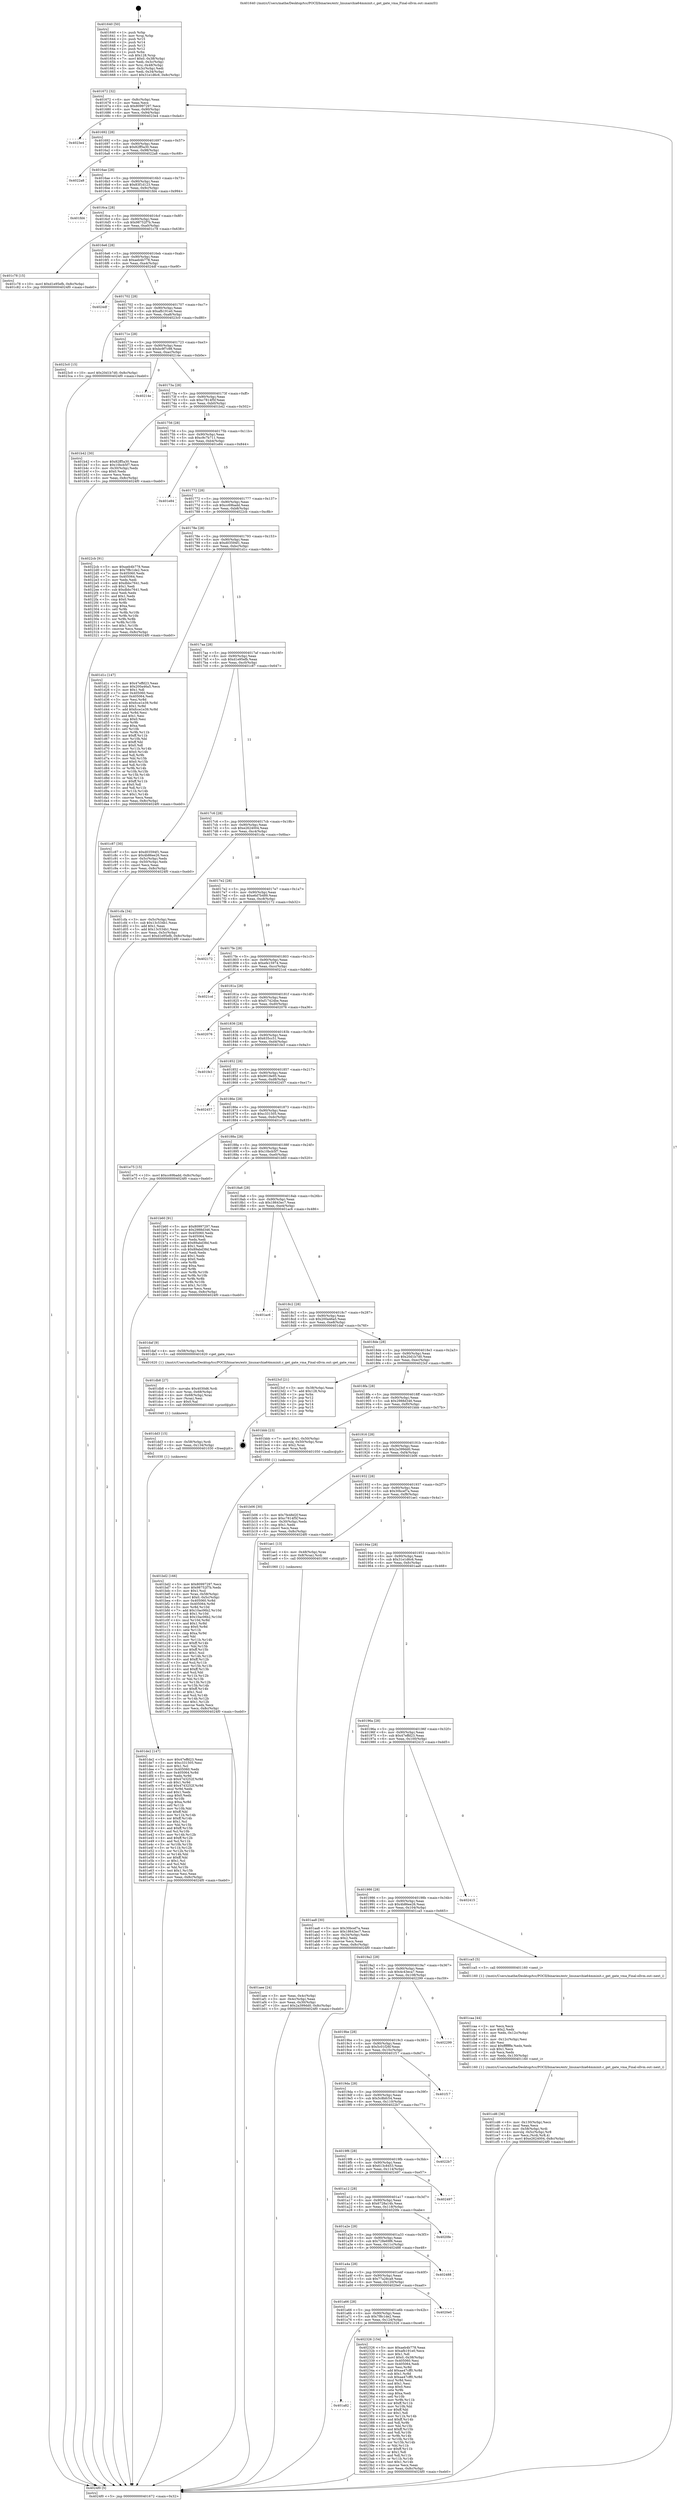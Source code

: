 digraph "0x401640" {
  label = "0x401640 (/mnt/c/Users/mathe/Desktop/tcc/POCII/binaries/extr_linuxarchia64mminit.c_get_gate_vma_Final-ollvm.out::main(0))"
  labelloc = "t"
  node[shape=record]

  Entry [label="",width=0.3,height=0.3,shape=circle,fillcolor=black,style=filled]
  "0x401672" [label="{
     0x401672 [32]\l
     | [instrs]\l
     &nbsp;&nbsp;0x401672 \<+6\>: mov -0x8c(%rbp),%eax\l
     &nbsp;&nbsp;0x401678 \<+2\>: mov %eax,%ecx\l
     &nbsp;&nbsp;0x40167a \<+6\>: sub $0x80997297,%ecx\l
     &nbsp;&nbsp;0x401680 \<+6\>: mov %eax,-0x90(%rbp)\l
     &nbsp;&nbsp;0x401686 \<+6\>: mov %ecx,-0x94(%rbp)\l
     &nbsp;&nbsp;0x40168c \<+6\>: je 00000000004023e4 \<main+0xda4\>\l
  }"]
  "0x4023e4" [label="{
     0x4023e4\l
  }", style=dashed]
  "0x401692" [label="{
     0x401692 [28]\l
     | [instrs]\l
     &nbsp;&nbsp;0x401692 \<+5\>: jmp 0000000000401697 \<main+0x57\>\l
     &nbsp;&nbsp;0x401697 \<+6\>: mov -0x90(%rbp),%eax\l
     &nbsp;&nbsp;0x40169d \<+5\>: sub $0x82ff5a30,%eax\l
     &nbsp;&nbsp;0x4016a2 \<+6\>: mov %eax,-0x98(%rbp)\l
     &nbsp;&nbsp;0x4016a8 \<+6\>: je 00000000004022a8 \<main+0xc68\>\l
  }"]
  Exit [label="",width=0.3,height=0.3,shape=circle,fillcolor=black,style=filled,peripheries=2]
  "0x4022a8" [label="{
     0x4022a8\l
  }", style=dashed]
  "0x4016ae" [label="{
     0x4016ae [28]\l
     | [instrs]\l
     &nbsp;&nbsp;0x4016ae \<+5\>: jmp 00000000004016b3 \<main+0x73\>\l
     &nbsp;&nbsp;0x4016b3 \<+6\>: mov -0x90(%rbp),%eax\l
     &nbsp;&nbsp;0x4016b9 \<+5\>: sub $0x83f1d123,%eax\l
     &nbsp;&nbsp;0x4016be \<+6\>: mov %eax,-0x9c(%rbp)\l
     &nbsp;&nbsp;0x4016c4 \<+6\>: je 0000000000401fd4 \<main+0x994\>\l
  }"]
  "0x401a82" [label="{
     0x401a82\l
  }", style=dashed]
  "0x401fd4" [label="{
     0x401fd4\l
  }", style=dashed]
  "0x4016ca" [label="{
     0x4016ca [28]\l
     | [instrs]\l
     &nbsp;&nbsp;0x4016ca \<+5\>: jmp 00000000004016cf \<main+0x8f\>\l
     &nbsp;&nbsp;0x4016cf \<+6\>: mov -0x90(%rbp),%eax\l
     &nbsp;&nbsp;0x4016d5 \<+5\>: sub $0x98752f7b,%eax\l
     &nbsp;&nbsp;0x4016da \<+6\>: mov %eax,-0xa0(%rbp)\l
     &nbsp;&nbsp;0x4016e0 \<+6\>: je 0000000000401c78 \<main+0x638\>\l
  }"]
  "0x402326" [label="{
     0x402326 [154]\l
     | [instrs]\l
     &nbsp;&nbsp;0x402326 \<+5\>: mov $0xaeb4b778,%eax\l
     &nbsp;&nbsp;0x40232b \<+5\>: mov $0xafb191e0,%ecx\l
     &nbsp;&nbsp;0x402330 \<+2\>: mov $0x1,%dl\l
     &nbsp;&nbsp;0x402332 \<+7\>: movl $0x0,-0x38(%rbp)\l
     &nbsp;&nbsp;0x402339 \<+7\>: mov 0x405060,%esi\l
     &nbsp;&nbsp;0x402340 \<+7\>: mov 0x405064,%edi\l
     &nbsp;&nbsp;0x402347 \<+3\>: mov %esi,%r8d\l
     &nbsp;&nbsp;0x40234a \<+7\>: add $0xaa47cff0,%r8d\l
     &nbsp;&nbsp;0x402351 \<+4\>: sub $0x1,%r8d\l
     &nbsp;&nbsp;0x402355 \<+7\>: sub $0xaa47cff0,%r8d\l
     &nbsp;&nbsp;0x40235c \<+4\>: imul %r8d,%esi\l
     &nbsp;&nbsp;0x402360 \<+3\>: and $0x1,%esi\l
     &nbsp;&nbsp;0x402363 \<+3\>: cmp $0x0,%esi\l
     &nbsp;&nbsp;0x402366 \<+4\>: sete %r9b\l
     &nbsp;&nbsp;0x40236a \<+3\>: cmp $0xa,%edi\l
     &nbsp;&nbsp;0x40236d \<+4\>: setl %r10b\l
     &nbsp;&nbsp;0x402371 \<+3\>: mov %r9b,%r11b\l
     &nbsp;&nbsp;0x402374 \<+4\>: xor $0xff,%r11b\l
     &nbsp;&nbsp;0x402378 \<+3\>: mov %r10b,%bl\l
     &nbsp;&nbsp;0x40237b \<+3\>: xor $0xff,%bl\l
     &nbsp;&nbsp;0x40237e \<+3\>: xor $0x1,%dl\l
     &nbsp;&nbsp;0x402381 \<+3\>: mov %r11b,%r14b\l
     &nbsp;&nbsp;0x402384 \<+4\>: and $0xff,%r14b\l
     &nbsp;&nbsp;0x402388 \<+3\>: and %dl,%r9b\l
     &nbsp;&nbsp;0x40238b \<+3\>: mov %bl,%r15b\l
     &nbsp;&nbsp;0x40238e \<+4\>: and $0xff,%r15b\l
     &nbsp;&nbsp;0x402392 \<+3\>: and %dl,%r10b\l
     &nbsp;&nbsp;0x402395 \<+3\>: or %r9b,%r14b\l
     &nbsp;&nbsp;0x402398 \<+3\>: or %r10b,%r15b\l
     &nbsp;&nbsp;0x40239b \<+3\>: xor %r15b,%r14b\l
     &nbsp;&nbsp;0x40239e \<+3\>: or %bl,%r11b\l
     &nbsp;&nbsp;0x4023a1 \<+4\>: xor $0xff,%r11b\l
     &nbsp;&nbsp;0x4023a5 \<+3\>: or $0x1,%dl\l
     &nbsp;&nbsp;0x4023a8 \<+3\>: and %dl,%r11b\l
     &nbsp;&nbsp;0x4023ab \<+3\>: or %r11b,%r14b\l
     &nbsp;&nbsp;0x4023ae \<+4\>: test $0x1,%r14b\l
     &nbsp;&nbsp;0x4023b2 \<+3\>: cmovne %ecx,%eax\l
     &nbsp;&nbsp;0x4023b5 \<+6\>: mov %eax,-0x8c(%rbp)\l
     &nbsp;&nbsp;0x4023bb \<+5\>: jmp 00000000004024f0 \<main+0xeb0\>\l
  }"]
  "0x401c78" [label="{
     0x401c78 [15]\l
     | [instrs]\l
     &nbsp;&nbsp;0x401c78 \<+10\>: movl $0xd1e95efb,-0x8c(%rbp)\l
     &nbsp;&nbsp;0x401c82 \<+5\>: jmp 00000000004024f0 \<main+0xeb0\>\l
  }"]
  "0x4016e6" [label="{
     0x4016e6 [28]\l
     | [instrs]\l
     &nbsp;&nbsp;0x4016e6 \<+5\>: jmp 00000000004016eb \<main+0xab\>\l
     &nbsp;&nbsp;0x4016eb \<+6\>: mov -0x90(%rbp),%eax\l
     &nbsp;&nbsp;0x4016f1 \<+5\>: sub $0xaeb4b778,%eax\l
     &nbsp;&nbsp;0x4016f6 \<+6\>: mov %eax,-0xa4(%rbp)\l
     &nbsp;&nbsp;0x4016fc \<+6\>: je 00000000004024df \<main+0xe9f\>\l
  }"]
  "0x401a66" [label="{
     0x401a66 [28]\l
     | [instrs]\l
     &nbsp;&nbsp;0x401a66 \<+5\>: jmp 0000000000401a6b \<main+0x42b\>\l
     &nbsp;&nbsp;0x401a6b \<+6\>: mov -0x90(%rbp),%eax\l
     &nbsp;&nbsp;0x401a71 \<+5\>: sub $0x7f8c1de2,%eax\l
     &nbsp;&nbsp;0x401a76 \<+6\>: mov %eax,-0x124(%rbp)\l
     &nbsp;&nbsp;0x401a7c \<+6\>: je 0000000000402326 \<main+0xce6\>\l
  }"]
  "0x4024df" [label="{
     0x4024df\l
  }", style=dashed]
  "0x401702" [label="{
     0x401702 [28]\l
     | [instrs]\l
     &nbsp;&nbsp;0x401702 \<+5\>: jmp 0000000000401707 \<main+0xc7\>\l
     &nbsp;&nbsp;0x401707 \<+6\>: mov -0x90(%rbp),%eax\l
     &nbsp;&nbsp;0x40170d \<+5\>: sub $0xafb191e0,%eax\l
     &nbsp;&nbsp;0x401712 \<+6\>: mov %eax,-0xa8(%rbp)\l
     &nbsp;&nbsp;0x401718 \<+6\>: je 00000000004023c0 \<main+0xd80\>\l
  }"]
  "0x4020e0" [label="{
     0x4020e0\l
  }", style=dashed]
  "0x4023c0" [label="{
     0x4023c0 [15]\l
     | [instrs]\l
     &nbsp;&nbsp;0x4023c0 \<+10\>: movl $0x20d1b7d0,-0x8c(%rbp)\l
     &nbsp;&nbsp;0x4023ca \<+5\>: jmp 00000000004024f0 \<main+0xeb0\>\l
  }"]
  "0x40171e" [label="{
     0x40171e [28]\l
     | [instrs]\l
     &nbsp;&nbsp;0x40171e \<+5\>: jmp 0000000000401723 \<main+0xe3\>\l
     &nbsp;&nbsp;0x401723 \<+6\>: mov -0x90(%rbp),%eax\l
     &nbsp;&nbsp;0x401729 \<+5\>: sub $0xbc9f7c98,%eax\l
     &nbsp;&nbsp;0x40172e \<+6\>: mov %eax,-0xac(%rbp)\l
     &nbsp;&nbsp;0x401734 \<+6\>: je 000000000040214e \<main+0xb0e\>\l
  }"]
  "0x401a4a" [label="{
     0x401a4a [28]\l
     | [instrs]\l
     &nbsp;&nbsp;0x401a4a \<+5\>: jmp 0000000000401a4f \<main+0x40f\>\l
     &nbsp;&nbsp;0x401a4f \<+6\>: mov -0x90(%rbp),%eax\l
     &nbsp;&nbsp;0x401a55 \<+5\>: sub $0x77a28ca9,%eax\l
     &nbsp;&nbsp;0x401a5a \<+6\>: mov %eax,-0x120(%rbp)\l
     &nbsp;&nbsp;0x401a60 \<+6\>: je 00000000004020e0 \<main+0xaa0\>\l
  }"]
  "0x40214e" [label="{
     0x40214e\l
  }", style=dashed]
  "0x40173a" [label="{
     0x40173a [28]\l
     | [instrs]\l
     &nbsp;&nbsp;0x40173a \<+5\>: jmp 000000000040173f \<main+0xff\>\l
     &nbsp;&nbsp;0x40173f \<+6\>: mov -0x90(%rbp),%eax\l
     &nbsp;&nbsp;0x401745 \<+5\>: sub $0xc7814f5f,%eax\l
     &nbsp;&nbsp;0x40174a \<+6\>: mov %eax,-0xb0(%rbp)\l
     &nbsp;&nbsp;0x401750 \<+6\>: je 0000000000401b42 \<main+0x502\>\l
  }"]
  "0x402488" [label="{
     0x402488\l
  }", style=dashed]
  "0x401b42" [label="{
     0x401b42 [30]\l
     | [instrs]\l
     &nbsp;&nbsp;0x401b42 \<+5\>: mov $0x82ff5a30,%eax\l
     &nbsp;&nbsp;0x401b47 \<+5\>: mov $0x10bcb5f7,%ecx\l
     &nbsp;&nbsp;0x401b4c \<+3\>: mov -0x30(%rbp),%edx\l
     &nbsp;&nbsp;0x401b4f \<+3\>: cmp $0x0,%edx\l
     &nbsp;&nbsp;0x401b52 \<+3\>: cmove %ecx,%eax\l
     &nbsp;&nbsp;0x401b55 \<+6\>: mov %eax,-0x8c(%rbp)\l
     &nbsp;&nbsp;0x401b5b \<+5\>: jmp 00000000004024f0 \<main+0xeb0\>\l
  }"]
  "0x401756" [label="{
     0x401756 [28]\l
     | [instrs]\l
     &nbsp;&nbsp;0x401756 \<+5\>: jmp 000000000040175b \<main+0x11b\>\l
     &nbsp;&nbsp;0x40175b \<+6\>: mov -0x90(%rbp),%eax\l
     &nbsp;&nbsp;0x401761 \<+5\>: sub $0xc9c7b711,%eax\l
     &nbsp;&nbsp;0x401766 \<+6\>: mov %eax,-0xb4(%rbp)\l
     &nbsp;&nbsp;0x40176c \<+6\>: je 0000000000401e84 \<main+0x844\>\l
  }"]
  "0x401a2e" [label="{
     0x401a2e [28]\l
     | [instrs]\l
     &nbsp;&nbsp;0x401a2e \<+5\>: jmp 0000000000401a33 \<main+0x3f3\>\l
     &nbsp;&nbsp;0x401a33 \<+6\>: mov -0x90(%rbp),%eax\l
     &nbsp;&nbsp;0x401a39 \<+5\>: sub $0x728e69f6,%eax\l
     &nbsp;&nbsp;0x401a3e \<+6\>: mov %eax,-0x11c(%rbp)\l
     &nbsp;&nbsp;0x401a44 \<+6\>: je 0000000000402488 \<main+0xe48\>\l
  }"]
  "0x401e84" [label="{
     0x401e84\l
  }", style=dashed]
  "0x401772" [label="{
     0x401772 [28]\l
     | [instrs]\l
     &nbsp;&nbsp;0x401772 \<+5\>: jmp 0000000000401777 \<main+0x137\>\l
     &nbsp;&nbsp;0x401777 \<+6\>: mov -0x90(%rbp),%eax\l
     &nbsp;&nbsp;0x40177d \<+5\>: sub $0xcc69badd,%eax\l
     &nbsp;&nbsp;0x401782 \<+6\>: mov %eax,-0xb8(%rbp)\l
     &nbsp;&nbsp;0x401788 \<+6\>: je 00000000004022cb \<main+0xc8b\>\l
  }"]
  "0x4020fe" [label="{
     0x4020fe\l
  }", style=dashed]
  "0x4022cb" [label="{
     0x4022cb [91]\l
     | [instrs]\l
     &nbsp;&nbsp;0x4022cb \<+5\>: mov $0xaeb4b778,%eax\l
     &nbsp;&nbsp;0x4022d0 \<+5\>: mov $0x7f8c1de2,%ecx\l
     &nbsp;&nbsp;0x4022d5 \<+7\>: mov 0x405060,%edx\l
     &nbsp;&nbsp;0x4022dc \<+7\>: mov 0x405064,%esi\l
     &nbsp;&nbsp;0x4022e3 \<+2\>: mov %edx,%edi\l
     &nbsp;&nbsp;0x4022e5 \<+6\>: add $0xdbbc7641,%edi\l
     &nbsp;&nbsp;0x4022eb \<+3\>: sub $0x1,%edi\l
     &nbsp;&nbsp;0x4022ee \<+6\>: sub $0xdbbc7641,%edi\l
     &nbsp;&nbsp;0x4022f4 \<+3\>: imul %edi,%edx\l
     &nbsp;&nbsp;0x4022f7 \<+3\>: and $0x1,%edx\l
     &nbsp;&nbsp;0x4022fa \<+3\>: cmp $0x0,%edx\l
     &nbsp;&nbsp;0x4022fd \<+4\>: sete %r8b\l
     &nbsp;&nbsp;0x402301 \<+3\>: cmp $0xa,%esi\l
     &nbsp;&nbsp;0x402304 \<+4\>: setl %r9b\l
     &nbsp;&nbsp;0x402308 \<+3\>: mov %r8b,%r10b\l
     &nbsp;&nbsp;0x40230b \<+3\>: and %r9b,%r10b\l
     &nbsp;&nbsp;0x40230e \<+3\>: xor %r9b,%r8b\l
     &nbsp;&nbsp;0x402311 \<+3\>: or %r8b,%r10b\l
     &nbsp;&nbsp;0x402314 \<+4\>: test $0x1,%r10b\l
     &nbsp;&nbsp;0x402318 \<+3\>: cmovne %ecx,%eax\l
     &nbsp;&nbsp;0x40231b \<+6\>: mov %eax,-0x8c(%rbp)\l
     &nbsp;&nbsp;0x402321 \<+5\>: jmp 00000000004024f0 \<main+0xeb0\>\l
  }"]
  "0x40178e" [label="{
     0x40178e [28]\l
     | [instrs]\l
     &nbsp;&nbsp;0x40178e \<+5\>: jmp 0000000000401793 \<main+0x153\>\l
     &nbsp;&nbsp;0x401793 \<+6\>: mov -0x90(%rbp),%eax\l
     &nbsp;&nbsp;0x401799 \<+5\>: sub $0xd03594f1,%eax\l
     &nbsp;&nbsp;0x40179e \<+6\>: mov %eax,-0xbc(%rbp)\l
     &nbsp;&nbsp;0x4017a4 \<+6\>: je 0000000000401d1c \<main+0x6dc\>\l
  }"]
  "0x401a12" [label="{
     0x401a12 [28]\l
     | [instrs]\l
     &nbsp;&nbsp;0x401a12 \<+5\>: jmp 0000000000401a17 \<main+0x3d7\>\l
     &nbsp;&nbsp;0x401a17 \<+6\>: mov -0x90(%rbp),%eax\l
     &nbsp;&nbsp;0x401a1d \<+5\>: sub $0x6728a14b,%eax\l
     &nbsp;&nbsp;0x401a22 \<+6\>: mov %eax,-0x118(%rbp)\l
     &nbsp;&nbsp;0x401a28 \<+6\>: je 00000000004020fe \<main+0xabe\>\l
  }"]
  "0x401d1c" [label="{
     0x401d1c [147]\l
     | [instrs]\l
     &nbsp;&nbsp;0x401d1c \<+5\>: mov $0x47effd23,%eax\l
     &nbsp;&nbsp;0x401d21 \<+5\>: mov $0x200a46a5,%ecx\l
     &nbsp;&nbsp;0x401d26 \<+2\>: mov $0x1,%dl\l
     &nbsp;&nbsp;0x401d28 \<+7\>: mov 0x405060,%esi\l
     &nbsp;&nbsp;0x401d2f \<+7\>: mov 0x405064,%edi\l
     &nbsp;&nbsp;0x401d36 \<+3\>: mov %esi,%r8d\l
     &nbsp;&nbsp;0x401d39 \<+7\>: sub $0xfcce1e39,%r8d\l
     &nbsp;&nbsp;0x401d40 \<+4\>: sub $0x1,%r8d\l
     &nbsp;&nbsp;0x401d44 \<+7\>: add $0xfcce1e39,%r8d\l
     &nbsp;&nbsp;0x401d4b \<+4\>: imul %r8d,%esi\l
     &nbsp;&nbsp;0x401d4f \<+3\>: and $0x1,%esi\l
     &nbsp;&nbsp;0x401d52 \<+3\>: cmp $0x0,%esi\l
     &nbsp;&nbsp;0x401d55 \<+4\>: sete %r9b\l
     &nbsp;&nbsp;0x401d59 \<+3\>: cmp $0xa,%edi\l
     &nbsp;&nbsp;0x401d5c \<+4\>: setl %r10b\l
     &nbsp;&nbsp;0x401d60 \<+3\>: mov %r9b,%r11b\l
     &nbsp;&nbsp;0x401d63 \<+4\>: xor $0xff,%r11b\l
     &nbsp;&nbsp;0x401d67 \<+3\>: mov %r10b,%bl\l
     &nbsp;&nbsp;0x401d6a \<+3\>: xor $0xff,%bl\l
     &nbsp;&nbsp;0x401d6d \<+3\>: xor $0x0,%dl\l
     &nbsp;&nbsp;0x401d70 \<+3\>: mov %r11b,%r14b\l
     &nbsp;&nbsp;0x401d73 \<+4\>: and $0x0,%r14b\l
     &nbsp;&nbsp;0x401d77 \<+3\>: and %dl,%r9b\l
     &nbsp;&nbsp;0x401d7a \<+3\>: mov %bl,%r15b\l
     &nbsp;&nbsp;0x401d7d \<+4\>: and $0x0,%r15b\l
     &nbsp;&nbsp;0x401d81 \<+3\>: and %dl,%r10b\l
     &nbsp;&nbsp;0x401d84 \<+3\>: or %r9b,%r14b\l
     &nbsp;&nbsp;0x401d87 \<+3\>: or %r10b,%r15b\l
     &nbsp;&nbsp;0x401d8a \<+3\>: xor %r15b,%r14b\l
     &nbsp;&nbsp;0x401d8d \<+3\>: or %bl,%r11b\l
     &nbsp;&nbsp;0x401d90 \<+4\>: xor $0xff,%r11b\l
     &nbsp;&nbsp;0x401d94 \<+3\>: or $0x0,%dl\l
     &nbsp;&nbsp;0x401d97 \<+3\>: and %dl,%r11b\l
     &nbsp;&nbsp;0x401d9a \<+3\>: or %r11b,%r14b\l
     &nbsp;&nbsp;0x401d9d \<+4\>: test $0x1,%r14b\l
     &nbsp;&nbsp;0x401da1 \<+3\>: cmovne %ecx,%eax\l
     &nbsp;&nbsp;0x401da4 \<+6\>: mov %eax,-0x8c(%rbp)\l
     &nbsp;&nbsp;0x401daa \<+5\>: jmp 00000000004024f0 \<main+0xeb0\>\l
  }"]
  "0x4017aa" [label="{
     0x4017aa [28]\l
     | [instrs]\l
     &nbsp;&nbsp;0x4017aa \<+5\>: jmp 00000000004017af \<main+0x16f\>\l
     &nbsp;&nbsp;0x4017af \<+6\>: mov -0x90(%rbp),%eax\l
     &nbsp;&nbsp;0x4017b5 \<+5\>: sub $0xd1e95efb,%eax\l
     &nbsp;&nbsp;0x4017ba \<+6\>: mov %eax,-0xc0(%rbp)\l
     &nbsp;&nbsp;0x4017c0 \<+6\>: je 0000000000401c87 \<main+0x647\>\l
  }"]
  "0x402497" [label="{
     0x402497\l
  }", style=dashed]
  "0x401c87" [label="{
     0x401c87 [30]\l
     | [instrs]\l
     &nbsp;&nbsp;0x401c87 \<+5\>: mov $0xd03594f1,%eax\l
     &nbsp;&nbsp;0x401c8c \<+5\>: mov $0x4b86ee26,%ecx\l
     &nbsp;&nbsp;0x401c91 \<+3\>: mov -0x5c(%rbp),%edx\l
     &nbsp;&nbsp;0x401c94 \<+3\>: cmp -0x50(%rbp),%edx\l
     &nbsp;&nbsp;0x401c97 \<+3\>: cmovl %ecx,%eax\l
     &nbsp;&nbsp;0x401c9a \<+6\>: mov %eax,-0x8c(%rbp)\l
     &nbsp;&nbsp;0x401ca0 \<+5\>: jmp 00000000004024f0 \<main+0xeb0\>\l
  }"]
  "0x4017c6" [label="{
     0x4017c6 [28]\l
     | [instrs]\l
     &nbsp;&nbsp;0x4017c6 \<+5\>: jmp 00000000004017cb \<main+0x18b\>\l
     &nbsp;&nbsp;0x4017cb \<+6\>: mov -0x90(%rbp),%eax\l
     &nbsp;&nbsp;0x4017d1 \<+5\>: sub $0xe2624004,%eax\l
     &nbsp;&nbsp;0x4017d6 \<+6\>: mov %eax,-0xc4(%rbp)\l
     &nbsp;&nbsp;0x4017dc \<+6\>: je 0000000000401cfa \<main+0x6ba\>\l
  }"]
  "0x4019f6" [label="{
     0x4019f6 [28]\l
     | [instrs]\l
     &nbsp;&nbsp;0x4019f6 \<+5\>: jmp 00000000004019fb \<main+0x3bb\>\l
     &nbsp;&nbsp;0x4019fb \<+6\>: mov -0x90(%rbp),%eax\l
     &nbsp;&nbsp;0x401a01 \<+5\>: sub $0x613c8453,%eax\l
     &nbsp;&nbsp;0x401a06 \<+6\>: mov %eax,-0x114(%rbp)\l
     &nbsp;&nbsp;0x401a0c \<+6\>: je 0000000000402497 \<main+0xe57\>\l
  }"]
  "0x401cfa" [label="{
     0x401cfa [34]\l
     | [instrs]\l
     &nbsp;&nbsp;0x401cfa \<+3\>: mov -0x5c(%rbp),%eax\l
     &nbsp;&nbsp;0x401cfd \<+5\>: sub $0x13c534b1,%eax\l
     &nbsp;&nbsp;0x401d02 \<+3\>: add $0x1,%eax\l
     &nbsp;&nbsp;0x401d05 \<+5\>: add $0x13c534b1,%eax\l
     &nbsp;&nbsp;0x401d0a \<+3\>: mov %eax,-0x5c(%rbp)\l
     &nbsp;&nbsp;0x401d0d \<+10\>: movl $0xd1e95efb,-0x8c(%rbp)\l
     &nbsp;&nbsp;0x401d17 \<+5\>: jmp 00000000004024f0 \<main+0xeb0\>\l
  }"]
  "0x4017e2" [label="{
     0x4017e2 [28]\l
     | [instrs]\l
     &nbsp;&nbsp;0x4017e2 \<+5\>: jmp 00000000004017e7 \<main+0x1a7\>\l
     &nbsp;&nbsp;0x4017e7 \<+6\>: mov -0x90(%rbp),%eax\l
     &nbsp;&nbsp;0x4017ed \<+5\>: sub $0xe6d7b489,%eax\l
     &nbsp;&nbsp;0x4017f2 \<+6\>: mov %eax,-0xc8(%rbp)\l
     &nbsp;&nbsp;0x4017f8 \<+6\>: je 0000000000402172 \<main+0xb32\>\l
  }"]
  "0x4022b7" [label="{
     0x4022b7\l
  }", style=dashed]
  "0x402172" [label="{
     0x402172\l
  }", style=dashed]
  "0x4017fe" [label="{
     0x4017fe [28]\l
     | [instrs]\l
     &nbsp;&nbsp;0x4017fe \<+5\>: jmp 0000000000401803 \<main+0x1c3\>\l
     &nbsp;&nbsp;0x401803 \<+6\>: mov -0x90(%rbp),%eax\l
     &nbsp;&nbsp;0x401809 \<+5\>: sub $0xefe15974,%eax\l
     &nbsp;&nbsp;0x40180e \<+6\>: mov %eax,-0xcc(%rbp)\l
     &nbsp;&nbsp;0x401814 \<+6\>: je 00000000004021cd \<main+0xb8d\>\l
  }"]
  "0x4019da" [label="{
     0x4019da [28]\l
     | [instrs]\l
     &nbsp;&nbsp;0x4019da \<+5\>: jmp 00000000004019df \<main+0x39f\>\l
     &nbsp;&nbsp;0x4019df \<+6\>: mov -0x90(%rbp),%eax\l
     &nbsp;&nbsp;0x4019e5 \<+5\>: sub $0x5c8bfc54,%eax\l
     &nbsp;&nbsp;0x4019ea \<+6\>: mov %eax,-0x110(%rbp)\l
     &nbsp;&nbsp;0x4019f0 \<+6\>: je 00000000004022b7 \<main+0xc77\>\l
  }"]
  "0x4021cd" [label="{
     0x4021cd\l
  }", style=dashed]
  "0x40181a" [label="{
     0x40181a [28]\l
     | [instrs]\l
     &nbsp;&nbsp;0x40181a \<+5\>: jmp 000000000040181f \<main+0x1df\>\l
     &nbsp;&nbsp;0x40181f \<+6\>: mov -0x90(%rbp),%eax\l
     &nbsp;&nbsp;0x401825 \<+5\>: sub $0xf17424be,%eax\l
     &nbsp;&nbsp;0x40182a \<+6\>: mov %eax,-0xd0(%rbp)\l
     &nbsp;&nbsp;0x401830 \<+6\>: je 0000000000402076 \<main+0xa36\>\l
  }"]
  "0x401f17" [label="{
     0x401f17\l
  }", style=dashed]
  "0x402076" [label="{
     0x402076\l
  }", style=dashed]
  "0x401836" [label="{
     0x401836 [28]\l
     | [instrs]\l
     &nbsp;&nbsp;0x401836 \<+5\>: jmp 000000000040183b \<main+0x1fb\>\l
     &nbsp;&nbsp;0x40183b \<+6\>: mov -0x90(%rbp),%eax\l
     &nbsp;&nbsp;0x401841 \<+5\>: sub $0x635cc51,%eax\l
     &nbsp;&nbsp;0x401846 \<+6\>: mov %eax,-0xd4(%rbp)\l
     &nbsp;&nbsp;0x40184c \<+6\>: je 0000000000401fe3 \<main+0x9a3\>\l
  }"]
  "0x4019be" [label="{
     0x4019be [28]\l
     | [instrs]\l
     &nbsp;&nbsp;0x4019be \<+5\>: jmp 00000000004019c3 \<main+0x383\>\l
     &nbsp;&nbsp;0x4019c3 \<+6\>: mov -0x90(%rbp),%eax\l
     &nbsp;&nbsp;0x4019c9 \<+5\>: sub $0x5c01f26f,%eax\l
     &nbsp;&nbsp;0x4019ce \<+6\>: mov %eax,-0x10c(%rbp)\l
     &nbsp;&nbsp;0x4019d4 \<+6\>: je 0000000000401f17 \<main+0x8d7\>\l
  }"]
  "0x401fe3" [label="{
     0x401fe3\l
  }", style=dashed]
  "0x401852" [label="{
     0x401852 [28]\l
     | [instrs]\l
     &nbsp;&nbsp;0x401852 \<+5\>: jmp 0000000000401857 \<main+0x217\>\l
     &nbsp;&nbsp;0x401857 \<+6\>: mov -0x90(%rbp),%eax\l
     &nbsp;&nbsp;0x40185d \<+5\>: sub $0x9018e95,%eax\l
     &nbsp;&nbsp;0x401862 \<+6\>: mov %eax,-0xd8(%rbp)\l
     &nbsp;&nbsp;0x401868 \<+6\>: je 0000000000402457 \<main+0xe17\>\l
  }"]
  "0x402299" [label="{
     0x402299\l
  }", style=dashed]
  "0x402457" [label="{
     0x402457\l
  }", style=dashed]
  "0x40186e" [label="{
     0x40186e [28]\l
     | [instrs]\l
     &nbsp;&nbsp;0x40186e \<+5\>: jmp 0000000000401873 \<main+0x233\>\l
     &nbsp;&nbsp;0x401873 \<+6\>: mov -0x90(%rbp),%eax\l
     &nbsp;&nbsp;0x401879 \<+5\>: sub $0xc331505,%eax\l
     &nbsp;&nbsp;0x40187e \<+6\>: mov %eax,-0xdc(%rbp)\l
     &nbsp;&nbsp;0x401884 \<+6\>: je 0000000000401e75 \<main+0x835\>\l
  }"]
  "0x401de2" [label="{
     0x401de2 [147]\l
     | [instrs]\l
     &nbsp;&nbsp;0x401de2 \<+5\>: mov $0x47effd23,%eax\l
     &nbsp;&nbsp;0x401de7 \<+5\>: mov $0xc331505,%esi\l
     &nbsp;&nbsp;0x401dec \<+2\>: mov $0x1,%cl\l
     &nbsp;&nbsp;0x401dee \<+7\>: mov 0x405060,%edx\l
     &nbsp;&nbsp;0x401df5 \<+8\>: mov 0x405064,%r8d\l
     &nbsp;&nbsp;0x401dfd \<+3\>: mov %edx,%r9d\l
     &nbsp;&nbsp;0x401e00 \<+7\>: sub $0x4743252f,%r9d\l
     &nbsp;&nbsp;0x401e07 \<+4\>: sub $0x1,%r9d\l
     &nbsp;&nbsp;0x401e0b \<+7\>: add $0x4743252f,%r9d\l
     &nbsp;&nbsp;0x401e12 \<+4\>: imul %r9d,%edx\l
     &nbsp;&nbsp;0x401e16 \<+3\>: and $0x1,%edx\l
     &nbsp;&nbsp;0x401e19 \<+3\>: cmp $0x0,%edx\l
     &nbsp;&nbsp;0x401e1c \<+4\>: sete %r10b\l
     &nbsp;&nbsp;0x401e20 \<+4\>: cmp $0xa,%r8d\l
     &nbsp;&nbsp;0x401e24 \<+4\>: setl %r11b\l
     &nbsp;&nbsp;0x401e28 \<+3\>: mov %r10b,%bl\l
     &nbsp;&nbsp;0x401e2b \<+3\>: xor $0xff,%bl\l
     &nbsp;&nbsp;0x401e2e \<+3\>: mov %r11b,%r14b\l
     &nbsp;&nbsp;0x401e31 \<+4\>: xor $0xff,%r14b\l
     &nbsp;&nbsp;0x401e35 \<+3\>: xor $0x1,%cl\l
     &nbsp;&nbsp;0x401e38 \<+3\>: mov %bl,%r15b\l
     &nbsp;&nbsp;0x401e3b \<+4\>: and $0xff,%r15b\l
     &nbsp;&nbsp;0x401e3f \<+3\>: and %cl,%r10b\l
     &nbsp;&nbsp;0x401e42 \<+3\>: mov %r14b,%r12b\l
     &nbsp;&nbsp;0x401e45 \<+4\>: and $0xff,%r12b\l
     &nbsp;&nbsp;0x401e49 \<+3\>: and %cl,%r11b\l
     &nbsp;&nbsp;0x401e4c \<+3\>: or %r10b,%r15b\l
     &nbsp;&nbsp;0x401e4f \<+3\>: or %r11b,%r12b\l
     &nbsp;&nbsp;0x401e52 \<+3\>: xor %r12b,%r15b\l
     &nbsp;&nbsp;0x401e55 \<+3\>: or %r14b,%bl\l
     &nbsp;&nbsp;0x401e58 \<+3\>: xor $0xff,%bl\l
     &nbsp;&nbsp;0x401e5b \<+3\>: or $0x1,%cl\l
     &nbsp;&nbsp;0x401e5e \<+2\>: and %cl,%bl\l
     &nbsp;&nbsp;0x401e60 \<+3\>: or %bl,%r15b\l
     &nbsp;&nbsp;0x401e63 \<+4\>: test $0x1,%r15b\l
     &nbsp;&nbsp;0x401e67 \<+3\>: cmovne %esi,%eax\l
     &nbsp;&nbsp;0x401e6a \<+6\>: mov %eax,-0x8c(%rbp)\l
     &nbsp;&nbsp;0x401e70 \<+5\>: jmp 00000000004024f0 \<main+0xeb0\>\l
  }"]
  "0x401e75" [label="{
     0x401e75 [15]\l
     | [instrs]\l
     &nbsp;&nbsp;0x401e75 \<+10\>: movl $0xcc69badd,-0x8c(%rbp)\l
     &nbsp;&nbsp;0x401e7f \<+5\>: jmp 00000000004024f0 \<main+0xeb0\>\l
  }"]
  "0x40188a" [label="{
     0x40188a [28]\l
     | [instrs]\l
     &nbsp;&nbsp;0x40188a \<+5\>: jmp 000000000040188f \<main+0x24f\>\l
     &nbsp;&nbsp;0x40188f \<+6\>: mov -0x90(%rbp),%eax\l
     &nbsp;&nbsp;0x401895 \<+5\>: sub $0x10bcb5f7,%eax\l
     &nbsp;&nbsp;0x40189a \<+6\>: mov %eax,-0xe0(%rbp)\l
     &nbsp;&nbsp;0x4018a0 \<+6\>: je 0000000000401b60 \<main+0x520\>\l
  }"]
  "0x401dd3" [label="{
     0x401dd3 [15]\l
     | [instrs]\l
     &nbsp;&nbsp;0x401dd3 \<+4\>: mov -0x58(%rbp),%rdi\l
     &nbsp;&nbsp;0x401dd7 \<+6\>: mov %eax,-0x134(%rbp)\l
     &nbsp;&nbsp;0x401ddd \<+5\>: call 0000000000401030 \<free@plt\>\l
     | [calls]\l
     &nbsp;&nbsp;0x401030 \{1\} (unknown)\l
  }"]
  "0x401b60" [label="{
     0x401b60 [91]\l
     | [instrs]\l
     &nbsp;&nbsp;0x401b60 \<+5\>: mov $0x80997297,%eax\l
     &nbsp;&nbsp;0x401b65 \<+5\>: mov $0x2988d346,%ecx\l
     &nbsp;&nbsp;0x401b6a \<+7\>: mov 0x405060,%edx\l
     &nbsp;&nbsp;0x401b71 \<+7\>: mov 0x405064,%esi\l
     &nbsp;&nbsp;0x401b78 \<+2\>: mov %edx,%edi\l
     &nbsp;&nbsp;0x401b7a \<+6\>: add $0x89abd38d,%edi\l
     &nbsp;&nbsp;0x401b80 \<+3\>: sub $0x1,%edi\l
     &nbsp;&nbsp;0x401b83 \<+6\>: sub $0x89abd38d,%edi\l
     &nbsp;&nbsp;0x401b89 \<+3\>: imul %edi,%edx\l
     &nbsp;&nbsp;0x401b8c \<+3\>: and $0x1,%edx\l
     &nbsp;&nbsp;0x401b8f \<+3\>: cmp $0x0,%edx\l
     &nbsp;&nbsp;0x401b92 \<+4\>: sete %r8b\l
     &nbsp;&nbsp;0x401b96 \<+3\>: cmp $0xa,%esi\l
     &nbsp;&nbsp;0x401b99 \<+4\>: setl %r9b\l
     &nbsp;&nbsp;0x401b9d \<+3\>: mov %r8b,%r10b\l
     &nbsp;&nbsp;0x401ba0 \<+3\>: and %r9b,%r10b\l
     &nbsp;&nbsp;0x401ba3 \<+3\>: xor %r9b,%r8b\l
     &nbsp;&nbsp;0x401ba6 \<+3\>: or %r8b,%r10b\l
     &nbsp;&nbsp;0x401ba9 \<+4\>: test $0x1,%r10b\l
     &nbsp;&nbsp;0x401bad \<+3\>: cmovne %ecx,%eax\l
     &nbsp;&nbsp;0x401bb0 \<+6\>: mov %eax,-0x8c(%rbp)\l
     &nbsp;&nbsp;0x401bb6 \<+5\>: jmp 00000000004024f0 \<main+0xeb0\>\l
  }"]
  "0x4018a6" [label="{
     0x4018a6 [28]\l
     | [instrs]\l
     &nbsp;&nbsp;0x4018a6 \<+5\>: jmp 00000000004018ab \<main+0x26b\>\l
     &nbsp;&nbsp;0x4018ab \<+6\>: mov -0x90(%rbp),%eax\l
     &nbsp;&nbsp;0x4018b1 \<+5\>: sub $0x18643ec7,%eax\l
     &nbsp;&nbsp;0x4018b6 \<+6\>: mov %eax,-0xe4(%rbp)\l
     &nbsp;&nbsp;0x4018bc \<+6\>: je 0000000000401ac6 \<main+0x486\>\l
  }"]
  "0x401db8" [label="{
     0x401db8 [27]\l
     | [instrs]\l
     &nbsp;&nbsp;0x401db8 \<+10\>: movabs $0x4030d6,%rdi\l
     &nbsp;&nbsp;0x401dc2 \<+4\>: mov %rax,-0x68(%rbp)\l
     &nbsp;&nbsp;0x401dc6 \<+4\>: mov -0x68(%rbp),%rax\l
     &nbsp;&nbsp;0x401dca \<+2\>: mov (%rax),%esi\l
     &nbsp;&nbsp;0x401dcc \<+2\>: mov $0x0,%al\l
     &nbsp;&nbsp;0x401dce \<+5\>: call 0000000000401040 \<printf@plt\>\l
     | [calls]\l
     &nbsp;&nbsp;0x401040 \{1\} (unknown)\l
  }"]
  "0x401ac6" [label="{
     0x401ac6\l
  }", style=dashed]
  "0x4018c2" [label="{
     0x4018c2 [28]\l
     | [instrs]\l
     &nbsp;&nbsp;0x4018c2 \<+5\>: jmp 00000000004018c7 \<main+0x287\>\l
     &nbsp;&nbsp;0x4018c7 \<+6\>: mov -0x90(%rbp),%eax\l
     &nbsp;&nbsp;0x4018cd \<+5\>: sub $0x200a46a5,%eax\l
     &nbsp;&nbsp;0x4018d2 \<+6\>: mov %eax,-0xe8(%rbp)\l
     &nbsp;&nbsp;0x4018d8 \<+6\>: je 0000000000401daf \<main+0x76f\>\l
  }"]
  "0x401cd6" [label="{
     0x401cd6 [36]\l
     | [instrs]\l
     &nbsp;&nbsp;0x401cd6 \<+6\>: mov -0x130(%rbp),%ecx\l
     &nbsp;&nbsp;0x401cdc \<+3\>: imul %eax,%ecx\l
     &nbsp;&nbsp;0x401cdf \<+4\>: mov -0x58(%rbp),%rdi\l
     &nbsp;&nbsp;0x401ce3 \<+4\>: movslq -0x5c(%rbp),%r8\l
     &nbsp;&nbsp;0x401ce7 \<+4\>: mov %ecx,(%rdi,%r8,4)\l
     &nbsp;&nbsp;0x401ceb \<+10\>: movl $0xe2624004,-0x8c(%rbp)\l
     &nbsp;&nbsp;0x401cf5 \<+5\>: jmp 00000000004024f0 \<main+0xeb0\>\l
  }"]
  "0x401daf" [label="{
     0x401daf [9]\l
     | [instrs]\l
     &nbsp;&nbsp;0x401daf \<+4\>: mov -0x58(%rbp),%rdi\l
     &nbsp;&nbsp;0x401db3 \<+5\>: call 0000000000401620 \<get_gate_vma\>\l
     | [calls]\l
     &nbsp;&nbsp;0x401620 \{1\} (/mnt/c/Users/mathe/Desktop/tcc/POCII/binaries/extr_linuxarchia64mminit.c_get_gate_vma_Final-ollvm.out::get_gate_vma)\l
  }"]
  "0x4018de" [label="{
     0x4018de [28]\l
     | [instrs]\l
     &nbsp;&nbsp;0x4018de \<+5\>: jmp 00000000004018e3 \<main+0x2a3\>\l
     &nbsp;&nbsp;0x4018e3 \<+6\>: mov -0x90(%rbp),%eax\l
     &nbsp;&nbsp;0x4018e9 \<+5\>: sub $0x20d1b7d0,%eax\l
     &nbsp;&nbsp;0x4018ee \<+6\>: mov %eax,-0xec(%rbp)\l
     &nbsp;&nbsp;0x4018f4 \<+6\>: je 00000000004023cf \<main+0xd8f\>\l
  }"]
  "0x401caa" [label="{
     0x401caa [44]\l
     | [instrs]\l
     &nbsp;&nbsp;0x401caa \<+2\>: xor %ecx,%ecx\l
     &nbsp;&nbsp;0x401cac \<+5\>: mov $0x2,%edx\l
     &nbsp;&nbsp;0x401cb1 \<+6\>: mov %edx,-0x12c(%rbp)\l
     &nbsp;&nbsp;0x401cb7 \<+1\>: cltd\l
     &nbsp;&nbsp;0x401cb8 \<+6\>: mov -0x12c(%rbp),%esi\l
     &nbsp;&nbsp;0x401cbe \<+2\>: idiv %esi\l
     &nbsp;&nbsp;0x401cc0 \<+6\>: imul $0xfffffffe,%edx,%edx\l
     &nbsp;&nbsp;0x401cc6 \<+3\>: sub $0x1,%ecx\l
     &nbsp;&nbsp;0x401cc9 \<+2\>: sub %ecx,%edx\l
     &nbsp;&nbsp;0x401ccb \<+6\>: mov %edx,-0x130(%rbp)\l
     &nbsp;&nbsp;0x401cd1 \<+5\>: call 0000000000401160 \<next_i\>\l
     | [calls]\l
     &nbsp;&nbsp;0x401160 \{1\} (/mnt/c/Users/mathe/Desktop/tcc/POCII/binaries/extr_linuxarchia64mminit.c_get_gate_vma_Final-ollvm.out::next_i)\l
  }"]
  "0x4023cf" [label="{
     0x4023cf [21]\l
     | [instrs]\l
     &nbsp;&nbsp;0x4023cf \<+3\>: mov -0x38(%rbp),%eax\l
     &nbsp;&nbsp;0x4023d2 \<+7\>: add $0x128,%rsp\l
     &nbsp;&nbsp;0x4023d9 \<+1\>: pop %rbx\l
     &nbsp;&nbsp;0x4023da \<+2\>: pop %r12\l
     &nbsp;&nbsp;0x4023dc \<+2\>: pop %r13\l
     &nbsp;&nbsp;0x4023de \<+2\>: pop %r14\l
     &nbsp;&nbsp;0x4023e0 \<+2\>: pop %r15\l
     &nbsp;&nbsp;0x4023e2 \<+1\>: pop %rbp\l
     &nbsp;&nbsp;0x4023e3 \<+1\>: ret\l
  }"]
  "0x4018fa" [label="{
     0x4018fa [28]\l
     | [instrs]\l
     &nbsp;&nbsp;0x4018fa \<+5\>: jmp 00000000004018ff \<main+0x2bf\>\l
     &nbsp;&nbsp;0x4018ff \<+6\>: mov -0x90(%rbp),%eax\l
     &nbsp;&nbsp;0x401905 \<+5\>: sub $0x2988d346,%eax\l
     &nbsp;&nbsp;0x40190a \<+6\>: mov %eax,-0xf0(%rbp)\l
     &nbsp;&nbsp;0x401910 \<+6\>: je 0000000000401bbb \<main+0x57b\>\l
  }"]
  "0x4019a2" [label="{
     0x4019a2 [28]\l
     | [instrs]\l
     &nbsp;&nbsp;0x4019a2 \<+5\>: jmp 00000000004019a7 \<main+0x367\>\l
     &nbsp;&nbsp;0x4019a7 \<+6\>: mov -0x90(%rbp),%eax\l
     &nbsp;&nbsp;0x4019ad \<+5\>: sub $0x4c43eca7,%eax\l
     &nbsp;&nbsp;0x4019b2 \<+6\>: mov %eax,-0x108(%rbp)\l
     &nbsp;&nbsp;0x4019b8 \<+6\>: je 0000000000402299 \<main+0xc59\>\l
  }"]
  "0x401bbb" [label="{
     0x401bbb [23]\l
     | [instrs]\l
     &nbsp;&nbsp;0x401bbb \<+7\>: movl $0x1,-0x50(%rbp)\l
     &nbsp;&nbsp;0x401bc2 \<+4\>: movslq -0x50(%rbp),%rax\l
     &nbsp;&nbsp;0x401bc6 \<+4\>: shl $0x2,%rax\l
     &nbsp;&nbsp;0x401bca \<+3\>: mov %rax,%rdi\l
     &nbsp;&nbsp;0x401bcd \<+5\>: call 0000000000401050 \<malloc@plt\>\l
     | [calls]\l
     &nbsp;&nbsp;0x401050 \{1\} (unknown)\l
  }"]
  "0x401916" [label="{
     0x401916 [28]\l
     | [instrs]\l
     &nbsp;&nbsp;0x401916 \<+5\>: jmp 000000000040191b \<main+0x2db\>\l
     &nbsp;&nbsp;0x40191b \<+6\>: mov -0x90(%rbp),%eax\l
     &nbsp;&nbsp;0x401921 \<+5\>: sub $0x2a399dd0,%eax\l
     &nbsp;&nbsp;0x401926 \<+6\>: mov %eax,-0xf4(%rbp)\l
     &nbsp;&nbsp;0x40192c \<+6\>: je 0000000000401b06 \<main+0x4c6\>\l
  }"]
  "0x401ca5" [label="{
     0x401ca5 [5]\l
     | [instrs]\l
     &nbsp;&nbsp;0x401ca5 \<+5\>: call 0000000000401160 \<next_i\>\l
     | [calls]\l
     &nbsp;&nbsp;0x401160 \{1\} (/mnt/c/Users/mathe/Desktop/tcc/POCII/binaries/extr_linuxarchia64mminit.c_get_gate_vma_Final-ollvm.out::next_i)\l
  }"]
  "0x401b06" [label="{
     0x401b06 [30]\l
     | [instrs]\l
     &nbsp;&nbsp;0x401b06 \<+5\>: mov $0x7fe48d2f,%eax\l
     &nbsp;&nbsp;0x401b0b \<+5\>: mov $0xc7814f5f,%ecx\l
     &nbsp;&nbsp;0x401b10 \<+3\>: mov -0x30(%rbp),%edx\l
     &nbsp;&nbsp;0x401b13 \<+3\>: cmp $0x1,%edx\l
     &nbsp;&nbsp;0x401b16 \<+3\>: cmovl %ecx,%eax\l
     &nbsp;&nbsp;0x401b19 \<+6\>: mov %eax,-0x8c(%rbp)\l
     &nbsp;&nbsp;0x401b1f \<+5\>: jmp 00000000004024f0 \<main+0xeb0\>\l
  }"]
  "0x401932" [label="{
     0x401932 [28]\l
     | [instrs]\l
     &nbsp;&nbsp;0x401932 \<+5\>: jmp 0000000000401937 \<main+0x2f7\>\l
     &nbsp;&nbsp;0x401937 \<+6\>: mov -0x90(%rbp),%eax\l
     &nbsp;&nbsp;0x40193d \<+5\>: sub $0x30bcef7a,%eax\l
     &nbsp;&nbsp;0x401942 \<+6\>: mov %eax,-0xf8(%rbp)\l
     &nbsp;&nbsp;0x401948 \<+6\>: je 0000000000401ae1 \<main+0x4a1\>\l
  }"]
  "0x401986" [label="{
     0x401986 [28]\l
     | [instrs]\l
     &nbsp;&nbsp;0x401986 \<+5\>: jmp 000000000040198b \<main+0x34b\>\l
     &nbsp;&nbsp;0x40198b \<+6\>: mov -0x90(%rbp),%eax\l
     &nbsp;&nbsp;0x401991 \<+5\>: sub $0x4b86ee26,%eax\l
     &nbsp;&nbsp;0x401996 \<+6\>: mov %eax,-0x104(%rbp)\l
     &nbsp;&nbsp;0x40199c \<+6\>: je 0000000000401ca5 \<main+0x665\>\l
  }"]
  "0x401ae1" [label="{
     0x401ae1 [13]\l
     | [instrs]\l
     &nbsp;&nbsp;0x401ae1 \<+4\>: mov -0x48(%rbp),%rax\l
     &nbsp;&nbsp;0x401ae5 \<+4\>: mov 0x8(%rax),%rdi\l
     &nbsp;&nbsp;0x401ae9 \<+5\>: call 0000000000401060 \<atoi@plt\>\l
     | [calls]\l
     &nbsp;&nbsp;0x401060 \{1\} (unknown)\l
  }"]
  "0x40194e" [label="{
     0x40194e [28]\l
     | [instrs]\l
     &nbsp;&nbsp;0x40194e \<+5\>: jmp 0000000000401953 \<main+0x313\>\l
     &nbsp;&nbsp;0x401953 \<+6\>: mov -0x90(%rbp),%eax\l
     &nbsp;&nbsp;0x401959 \<+5\>: sub $0x31e1d6c6,%eax\l
     &nbsp;&nbsp;0x40195e \<+6\>: mov %eax,-0xfc(%rbp)\l
     &nbsp;&nbsp;0x401964 \<+6\>: je 0000000000401aa8 \<main+0x468\>\l
  }"]
  "0x402415" [label="{
     0x402415\l
  }", style=dashed]
  "0x401aa8" [label="{
     0x401aa8 [30]\l
     | [instrs]\l
     &nbsp;&nbsp;0x401aa8 \<+5\>: mov $0x30bcef7a,%eax\l
     &nbsp;&nbsp;0x401aad \<+5\>: mov $0x18643ec7,%ecx\l
     &nbsp;&nbsp;0x401ab2 \<+3\>: mov -0x34(%rbp),%edx\l
     &nbsp;&nbsp;0x401ab5 \<+3\>: cmp $0x2,%edx\l
     &nbsp;&nbsp;0x401ab8 \<+3\>: cmovne %ecx,%eax\l
     &nbsp;&nbsp;0x401abb \<+6\>: mov %eax,-0x8c(%rbp)\l
     &nbsp;&nbsp;0x401ac1 \<+5\>: jmp 00000000004024f0 \<main+0xeb0\>\l
  }"]
  "0x40196a" [label="{
     0x40196a [28]\l
     | [instrs]\l
     &nbsp;&nbsp;0x40196a \<+5\>: jmp 000000000040196f \<main+0x32f\>\l
     &nbsp;&nbsp;0x40196f \<+6\>: mov -0x90(%rbp),%eax\l
     &nbsp;&nbsp;0x401975 \<+5\>: sub $0x47effd23,%eax\l
     &nbsp;&nbsp;0x40197a \<+6\>: mov %eax,-0x100(%rbp)\l
     &nbsp;&nbsp;0x401980 \<+6\>: je 0000000000402415 \<main+0xdd5\>\l
  }"]
  "0x4024f0" [label="{
     0x4024f0 [5]\l
     | [instrs]\l
     &nbsp;&nbsp;0x4024f0 \<+5\>: jmp 0000000000401672 \<main+0x32\>\l
  }"]
  "0x401640" [label="{
     0x401640 [50]\l
     | [instrs]\l
     &nbsp;&nbsp;0x401640 \<+1\>: push %rbp\l
     &nbsp;&nbsp;0x401641 \<+3\>: mov %rsp,%rbp\l
     &nbsp;&nbsp;0x401644 \<+2\>: push %r15\l
     &nbsp;&nbsp;0x401646 \<+2\>: push %r14\l
     &nbsp;&nbsp;0x401648 \<+2\>: push %r13\l
     &nbsp;&nbsp;0x40164a \<+2\>: push %r12\l
     &nbsp;&nbsp;0x40164c \<+1\>: push %rbx\l
     &nbsp;&nbsp;0x40164d \<+7\>: sub $0x128,%rsp\l
     &nbsp;&nbsp;0x401654 \<+7\>: movl $0x0,-0x38(%rbp)\l
     &nbsp;&nbsp;0x40165b \<+3\>: mov %edi,-0x3c(%rbp)\l
     &nbsp;&nbsp;0x40165e \<+4\>: mov %rsi,-0x48(%rbp)\l
     &nbsp;&nbsp;0x401662 \<+3\>: mov -0x3c(%rbp),%edi\l
     &nbsp;&nbsp;0x401665 \<+3\>: mov %edi,-0x34(%rbp)\l
     &nbsp;&nbsp;0x401668 \<+10\>: movl $0x31e1d6c6,-0x8c(%rbp)\l
  }"]
  "0x401aee" [label="{
     0x401aee [24]\l
     | [instrs]\l
     &nbsp;&nbsp;0x401aee \<+3\>: mov %eax,-0x4c(%rbp)\l
     &nbsp;&nbsp;0x401af1 \<+3\>: mov -0x4c(%rbp),%eax\l
     &nbsp;&nbsp;0x401af4 \<+3\>: mov %eax,-0x30(%rbp)\l
     &nbsp;&nbsp;0x401af7 \<+10\>: movl $0x2a399dd0,-0x8c(%rbp)\l
     &nbsp;&nbsp;0x401b01 \<+5\>: jmp 00000000004024f0 \<main+0xeb0\>\l
  }"]
  "0x401bd2" [label="{
     0x401bd2 [166]\l
     | [instrs]\l
     &nbsp;&nbsp;0x401bd2 \<+5\>: mov $0x80997297,%ecx\l
     &nbsp;&nbsp;0x401bd7 \<+5\>: mov $0x98752f7b,%edx\l
     &nbsp;&nbsp;0x401bdc \<+3\>: mov $0x1,%sil\l
     &nbsp;&nbsp;0x401bdf \<+4\>: mov %rax,-0x58(%rbp)\l
     &nbsp;&nbsp;0x401be3 \<+7\>: movl $0x0,-0x5c(%rbp)\l
     &nbsp;&nbsp;0x401bea \<+8\>: mov 0x405060,%r8d\l
     &nbsp;&nbsp;0x401bf2 \<+8\>: mov 0x405064,%r9d\l
     &nbsp;&nbsp;0x401bfa \<+3\>: mov %r8d,%r10d\l
     &nbsp;&nbsp;0x401bfd \<+7\>: add $0x10ac06b2,%r10d\l
     &nbsp;&nbsp;0x401c04 \<+4\>: sub $0x1,%r10d\l
     &nbsp;&nbsp;0x401c08 \<+7\>: sub $0x10ac06b2,%r10d\l
     &nbsp;&nbsp;0x401c0f \<+4\>: imul %r10d,%r8d\l
     &nbsp;&nbsp;0x401c13 \<+4\>: and $0x1,%r8d\l
     &nbsp;&nbsp;0x401c17 \<+4\>: cmp $0x0,%r8d\l
     &nbsp;&nbsp;0x401c1b \<+4\>: sete %r11b\l
     &nbsp;&nbsp;0x401c1f \<+4\>: cmp $0xa,%r9d\l
     &nbsp;&nbsp;0x401c23 \<+3\>: setl %bl\l
     &nbsp;&nbsp;0x401c26 \<+3\>: mov %r11b,%r14b\l
     &nbsp;&nbsp;0x401c29 \<+4\>: xor $0xff,%r14b\l
     &nbsp;&nbsp;0x401c2d \<+3\>: mov %bl,%r15b\l
     &nbsp;&nbsp;0x401c30 \<+4\>: xor $0xff,%r15b\l
     &nbsp;&nbsp;0x401c34 \<+4\>: xor $0x1,%sil\l
     &nbsp;&nbsp;0x401c38 \<+3\>: mov %r14b,%r12b\l
     &nbsp;&nbsp;0x401c3b \<+4\>: and $0xff,%r12b\l
     &nbsp;&nbsp;0x401c3f \<+3\>: and %sil,%r11b\l
     &nbsp;&nbsp;0x401c42 \<+3\>: mov %r15b,%r13b\l
     &nbsp;&nbsp;0x401c45 \<+4\>: and $0xff,%r13b\l
     &nbsp;&nbsp;0x401c49 \<+3\>: and %sil,%bl\l
     &nbsp;&nbsp;0x401c4c \<+3\>: or %r11b,%r12b\l
     &nbsp;&nbsp;0x401c4f \<+3\>: or %bl,%r13b\l
     &nbsp;&nbsp;0x401c52 \<+3\>: xor %r13b,%r12b\l
     &nbsp;&nbsp;0x401c55 \<+3\>: or %r15b,%r14b\l
     &nbsp;&nbsp;0x401c58 \<+4\>: xor $0xff,%r14b\l
     &nbsp;&nbsp;0x401c5c \<+4\>: or $0x1,%sil\l
     &nbsp;&nbsp;0x401c60 \<+3\>: and %sil,%r14b\l
     &nbsp;&nbsp;0x401c63 \<+3\>: or %r14b,%r12b\l
     &nbsp;&nbsp;0x401c66 \<+4\>: test $0x1,%r12b\l
     &nbsp;&nbsp;0x401c6a \<+3\>: cmovne %edx,%ecx\l
     &nbsp;&nbsp;0x401c6d \<+6\>: mov %ecx,-0x8c(%rbp)\l
     &nbsp;&nbsp;0x401c73 \<+5\>: jmp 00000000004024f0 \<main+0xeb0\>\l
  }"]
  Entry -> "0x401640" [label=" 1"]
  "0x401672" -> "0x4023e4" [label=" 0"]
  "0x401672" -> "0x401692" [label=" 18"]
  "0x4023cf" -> Exit [label=" 1"]
  "0x401692" -> "0x4022a8" [label=" 0"]
  "0x401692" -> "0x4016ae" [label=" 18"]
  "0x4023c0" -> "0x4024f0" [label=" 1"]
  "0x4016ae" -> "0x401fd4" [label=" 0"]
  "0x4016ae" -> "0x4016ca" [label=" 18"]
  "0x402326" -> "0x4024f0" [label=" 1"]
  "0x4016ca" -> "0x401c78" [label=" 1"]
  "0x4016ca" -> "0x4016e6" [label=" 17"]
  "0x401a66" -> "0x401a82" [label=" 0"]
  "0x4016e6" -> "0x4024df" [label=" 0"]
  "0x4016e6" -> "0x401702" [label=" 17"]
  "0x401a66" -> "0x402326" [label=" 1"]
  "0x401702" -> "0x4023c0" [label=" 1"]
  "0x401702" -> "0x40171e" [label=" 16"]
  "0x401a4a" -> "0x401a66" [label=" 1"]
  "0x40171e" -> "0x40214e" [label=" 0"]
  "0x40171e" -> "0x40173a" [label=" 16"]
  "0x401a4a" -> "0x4020e0" [label=" 0"]
  "0x40173a" -> "0x401b42" [label=" 1"]
  "0x40173a" -> "0x401756" [label=" 15"]
  "0x401a2e" -> "0x401a4a" [label=" 1"]
  "0x401756" -> "0x401e84" [label=" 0"]
  "0x401756" -> "0x401772" [label=" 15"]
  "0x401a2e" -> "0x402488" [label=" 0"]
  "0x401772" -> "0x4022cb" [label=" 1"]
  "0x401772" -> "0x40178e" [label=" 14"]
  "0x401a12" -> "0x401a2e" [label=" 1"]
  "0x40178e" -> "0x401d1c" [label=" 1"]
  "0x40178e" -> "0x4017aa" [label=" 13"]
  "0x401a12" -> "0x4020fe" [label=" 0"]
  "0x4017aa" -> "0x401c87" [label=" 2"]
  "0x4017aa" -> "0x4017c6" [label=" 11"]
  "0x4019f6" -> "0x401a12" [label=" 1"]
  "0x4017c6" -> "0x401cfa" [label=" 1"]
  "0x4017c6" -> "0x4017e2" [label=" 10"]
  "0x4019f6" -> "0x402497" [label=" 0"]
  "0x4017e2" -> "0x402172" [label=" 0"]
  "0x4017e2" -> "0x4017fe" [label=" 10"]
  "0x4019da" -> "0x4019f6" [label=" 1"]
  "0x4017fe" -> "0x4021cd" [label=" 0"]
  "0x4017fe" -> "0x40181a" [label=" 10"]
  "0x4019da" -> "0x4022b7" [label=" 0"]
  "0x40181a" -> "0x402076" [label=" 0"]
  "0x40181a" -> "0x401836" [label=" 10"]
  "0x4019be" -> "0x4019da" [label=" 1"]
  "0x401836" -> "0x401fe3" [label=" 0"]
  "0x401836" -> "0x401852" [label=" 10"]
  "0x4019be" -> "0x401f17" [label=" 0"]
  "0x401852" -> "0x402457" [label=" 0"]
  "0x401852" -> "0x40186e" [label=" 10"]
  "0x4019a2" -> "0x4019be" [label=" 1"]
  "0x40186e" -> "0x401e75" [label=" 1"]
  "0x40186e" -> "0x40188a" [label=" 9"]
  "0x4019a2" -> "0x402299" [label=" 0"]
  "0x40188a" -> "0x401b60" [label=" 1"]
  "0x40188a" -> "0x4018a6" [label=" 8"]
  "0x4022cb" -> "0x4024f0" [label=" 1"]
  "0x4018a6" -> "0x401ac6" [label=" 0"]
  "0x4018a6" -> "0x4018c2" [label=" 8"]
  "0x401e75" -> "0x4024f0" [label=" 1"]
  "0x4018c2" -> "0x401daf" [label=" 1"]
  "0x4018c2" -> "0x4018de" [label=" 7"]
  "0x401de2" -> "0x4024f0" [label=" 1"]
  "0x4018de" -> "0x4023cf" [label=" 1"]
  "0x4018de" -> "0x4018fa" [label=" 6"]
  "0x401dd3" -> "0x401de2" [label=" 1"]
  "0x4018fa" -> "0x401bbb" [label=" 1"]
  "0x4018fa" -> "0x401916" [label=" 5"]
  "0x401db8" -> "0x401dd3" [label=" 1"]
  "0x401916" -> "0x401b06" [label=" 1"]
  "0x401916" -> "0x401932" [label=" 4"]
  "0x401daf" -> "0x401db8" [label=" 1"]
  "0x401932" -> "0x401ae1" [label=" 1"]
  "0x401932" -> "0x40194e" [label=" 3"]
  "0x401cfa" -> "0x4024f0" [label=" 1"]
  "0x40194e" -> "0x401aa8" [label=" 1"]
  "0x40194e" -> "0x40196a" [label=" 2"]
  "0x401aa8" -> "0x4024f0" [label=" 1"]
  "0x401640" -> "0x401672" [label=" 1"]
  "0x4024f0" -> "0x401672" [label=" 17"]
  "0x401ae1" -> "0x401aee" [label=" 1"]
  "0x401aee" -> "0x4024f0" [label=" 1"]
  "0x401b06" -> "0x4024f0" [label=" 1"]
  "0x401b42" -> "0x4024f0" [label=" 1"]
  "0x401b60" -> "0x4024f0" [label=" 1"]
  "0x401bbb" -> "0x401bd2" [label=" 1"]
  "0x401bd2" -> "0x4024f0" [label=" 1"]
  "0x401c78" -> "0x4024f0" [label=" 1"]
  "0x401c87" -> "0x4024f0" [label=" 2"]
  "0x401cd6" -> "0x4024f0" [label=" 1"]
  "0x40196a" -> "0x402415" [label=" 0"]
  "0x40196a" -> "0x401986" [label=" 2"]
  "0x401d1c" -> "0x4024f0" [label=" 1"]
  "0x401986" -> "0x401ca5" [label=" 1"]
  "0x401986" -> "0x4019a2" [label=" 1"]
  "0x401ca5" -> "0x401caa" [label=" 1"]
  "0x401caa" -> "0x401cd6" [label=" 1"]
}

